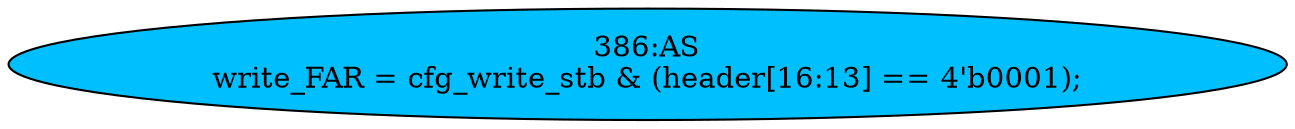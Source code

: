 strict digraph "" {
	node [label="\N"];
	"386:AS"	 [ast="<pyverilog.vparser.ast.Assign object at 0x7f1e4d7e7690>",
		def_var="['write_FAR']",
		fillcolor=deepskyblue,
		label="386:AS
write_FAR = cfg_write_stb & (header[16:13] == 4'b0001);",
		statements="[]",
		style=filled,
		typ=Assign,
		use_var="['cfg_write_stb', 'header']"];
}
